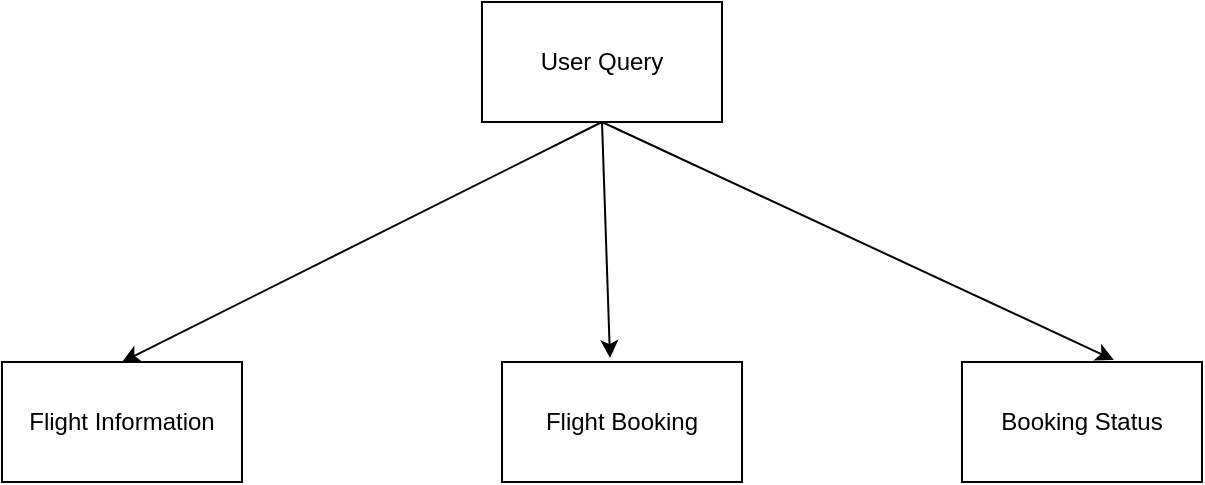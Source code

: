 <mxfile version="24.6.4" type="device">
  <diagram name="Page-1" id="i4fi9Mdfq44iGEYZaAM_">
    <mxGraphModel dx="1434" dy="736" grid="1" gridSize="10" guides="1" tooltips="1" connect="1" arrows="1" fold="1" page="1" pageScale="1" pageWidth="850" pageHeight="1100" math="0" shadow="0">
      <root>
        <mxCell id="0" />
        <mxCell id="1" parent="0" />
        <mxCell id="VFDWOcvFnBnTnOtNCl75-2" value="User Query" style="rounded=0;whiteSpace=wrap;html=1;" vertex="1" parent="1">
          <mxGeometry x="340" y="50" width="120" height="60" as="geometry" />
        </mxCell>
        <mxCell id="VFDWOcvFnBnTnOtNCl75-3" value="Flight Information" style="rounded=0;whiteSpace=wrap;html=1;" vertex="1" parent="1">
          <mxGeometry x="100" y="230" width="120" height="60" as="geometry" />
        </mxCell>
        <mxCell id="VFDWOcvFnBnTnOtNCl75-4" value="Flight Booking" style="rounded=0;whiteSpace=wrap;html=1;" vertex="1" parent="1">
          <mxGeometry x="350" y="230" width="120" height="60" as="geometry" />
        </mxCell>
        <mxCell id="VFDWOcvFnBnTnOtNCl75-5" value="Booking Status" style="rounded=0;whiteSpace=wrap;html=1;" vertex="1" parent="1">
          <mxGeometry x="580" y="230" width="120" height="60" as="geometry" />
        </mxCell>
        <mxCell id="VFDWOcvFnBnTnOtNCl75-7" value="" style="endArrow=classic;html=1;rounded=0;exitX=0.5;exitY=1;exitDx=0;exitDy=0;entryX=0.45;entryY=-0.033;entryDx=0;entryDy=0;entryPerimeter=0;" edge="1" parent="1" source="VFDWOcvFnBnTnOtNCl75-2" target="VFDWOcvFnBnTnOtNCl75-4">
          <mxGeometry width="50" height="50" relative="1" as="geometry">
            <mxPoint x="400" y="400" as="sourcePoint" />
            <mxPoint x="450" y="350" as="targetPoint" />
          </mxGeometry>
        </mxCell>
        <mxCell id="VFDWOcvFnBnTnOtNCl75-8" value="" style="endArrow=classic;html=1;rounded=0;exitX=0.5;exitY=1;exitDx=0;exitDy=0;entryX=0.5;entryY=0;entryDx=0;entryDy=0;" edge="1" parent="1" source="VFDWOcvFnBnTnOtNCl75-2" target="VFDWOcvFnBnTnOtNCl75-3">
          <mxGeometry width="50" height="50" relative="1" as="geometry">
            <mxPoint x="400" y="400" as="sourcePoint" />
            <mxPoint x="450" y="350" as="targetPoint" />
          </mxGeometry>
        </mxCell>
        <mxCell id="VFDWOcvFnBnTnOtNCl75-9" value="" style="endArrow=classic;html=1;rounded=0;entryX=0.633;entryY=-0.017;entryDx=0;entryDy=0;entryPerimeter=0;" edge="1" parent="1" target="VFDWOcvFnBnTnOtNCl75-5">
          <mxGeometry width="50" height="50" relative="1" as="geometry">
            <mxPoint x="400" y="110" as="sourcePoint" />
            <mxPoint x="450" y="350" as="targetPoint" />
          </mxGeometry>
        </mxCell>
      </root>
    </mxGraphModel>
  </diagram>
</mxfile>
